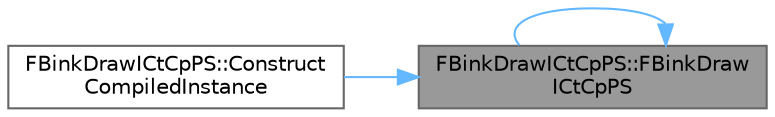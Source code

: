 digraph "FBinkDrawICtCpPS::FBinkDrawICtCpPS"
{
 // INTERACTIVE_SVG=YES
 // LATEX_PDF_SIZE
  bgcolor="transparent";
  edge [fontname=Helvetica,fontsize=10,labelfontname=Helvetica,labelfontsize=10];
  node [fontname=Helvetica,fontsize=10,shape=box,height=0.2,width=0.4];
  rankdir="RL";
  Node1 [id="Node000001",label="FBinkDrawICtCpPS::FBinkDraw\lICtCpPS",height=0.2,width=0.4,color="gray40", fillcolor="grey60", style="filled", fontcolor="black",tooltip=" "];
  Node1 -> Node1 [id="edge1_Node000001_Node000001",dir="back",color="steelblue1",style="solid",tooltip=" "];
  Node1 -> Node2 [id="edge2_Node000001_Node000002",dir="back",color="steelblue1",style="solid",tooltip=" "];
  Node2 [id="Node000002",label="FBinkDrawICtCpPS::Construct\lCompiledInstance",height=0.2,width=0.4,color="grey40", fillcolor="white", style="filled",URL="$d1/db4/structFBinkDrawICtCpPS.html#ad6f73b5794bdb7696beee6ce1121c237",tooltip=" "];
}
